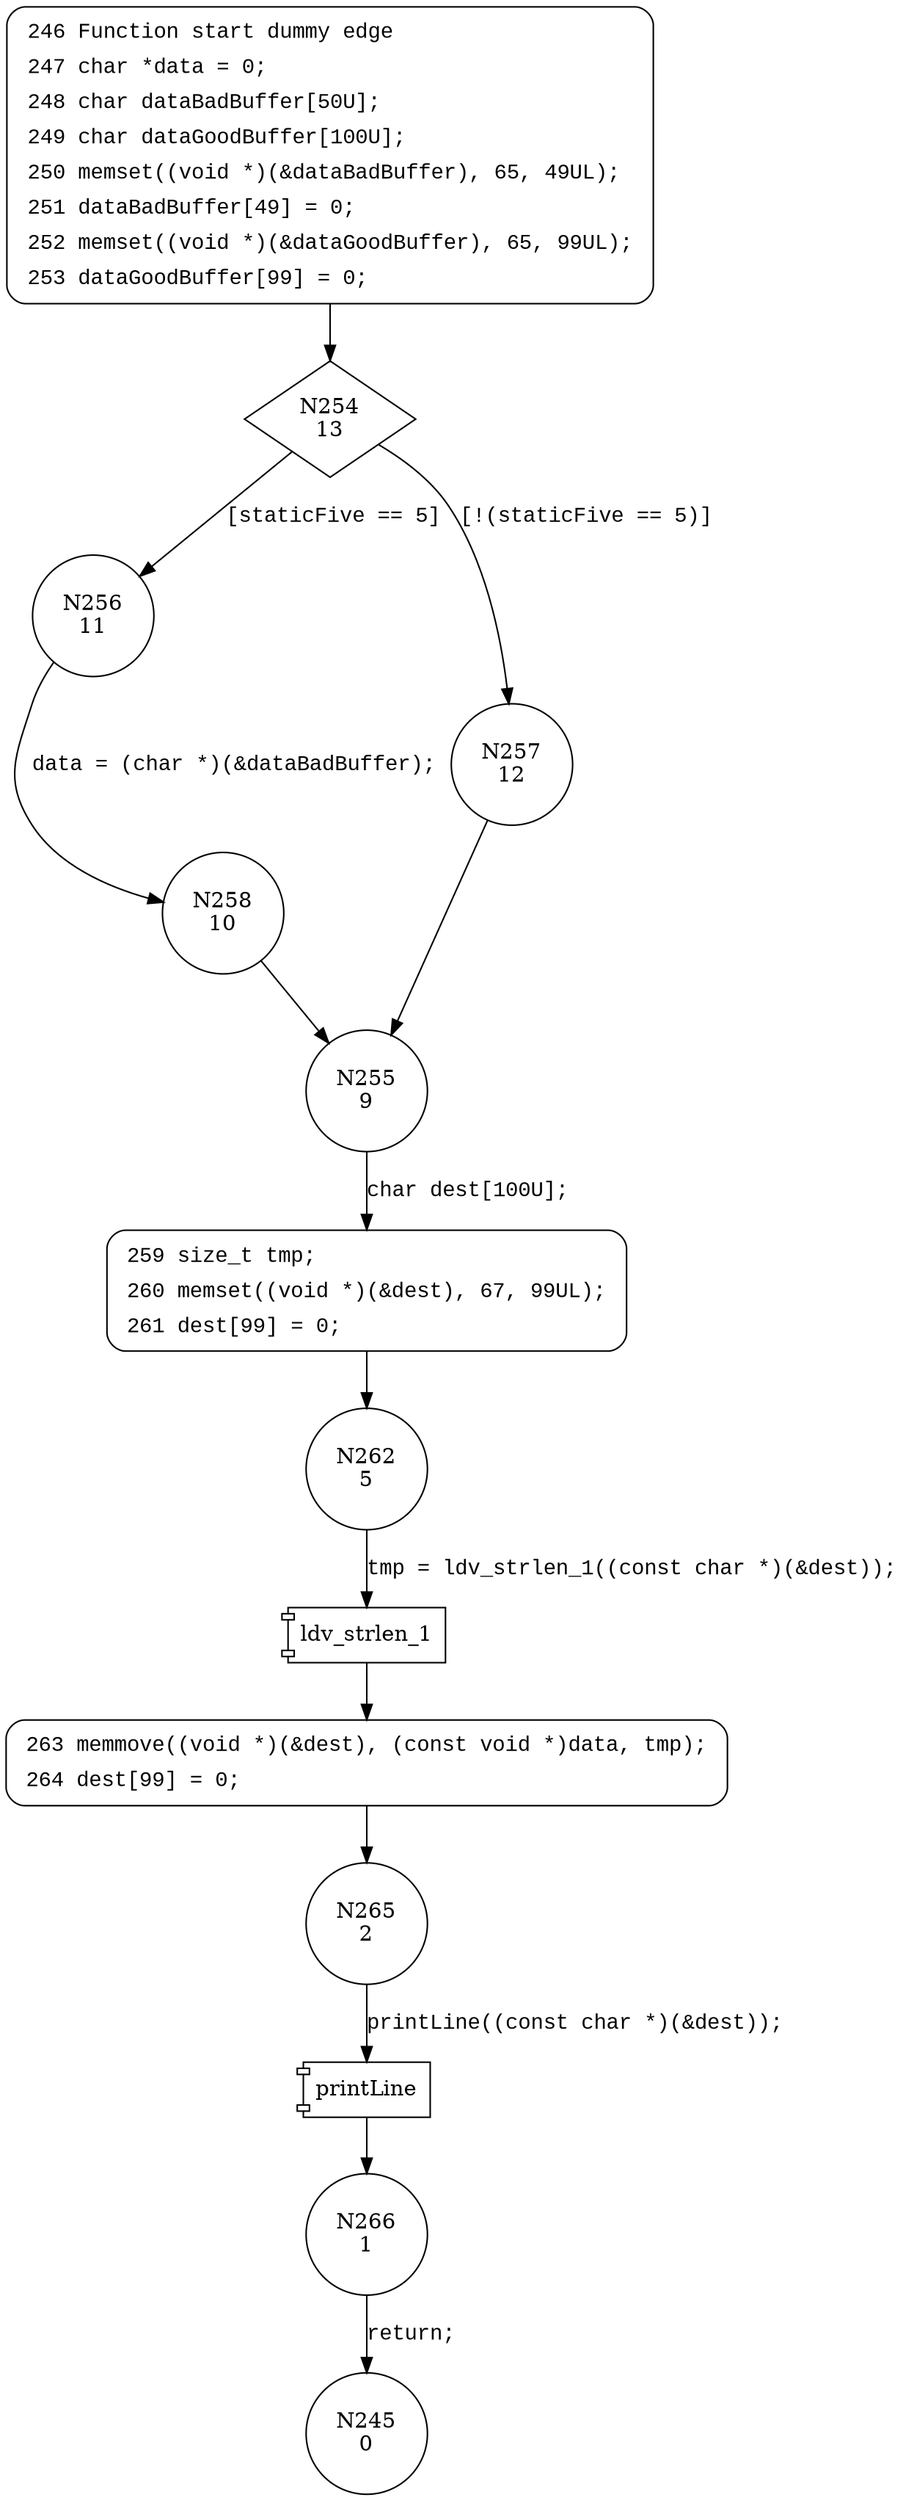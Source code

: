 digraph CWE126_Buffer_Overread__char_declare_memmove_07_bad {
254 [shape="diamond" label="N254\n13"]
256 [shape="circle" label="N256\n11"]
257 [shape="circle" label="N257\n12"]
255 [shape="circle" label="N255\n9"]
259 [shape="circle" label="N259\n8"]
262 [shape="circle" label="N262\n5"]
263 [shape="circle" label="N263\n4"]
265 [shape="circle" label="N265\n2"]
266 [shape="circle" label="N266\n1"]
258 [shape="circle" label="N258\n10"]
245 [shape="circle" label="N245\n0"]
246 [style="filled,bold" penwidth="1" fillcolor="white" fontname="Courier New" shape="Mrecord" label=<<table border="0" cellborder="0" cellpadding="3" bgcolor="white"><tr><td align="right">246</td><td align="left">Function start dummy edge</td></tr><tr><td align="right">247</td><td align="left">char *data = 0;</td></tr><tr><td align="right">248</td><td align="left">char dataBadBuffer[50U];</td></tr><tr><td align="right">249</td><td align="left">char dataGoodBuffer[100U];</td></tr><tr><td align="right">250</td><td align="left">memset((void *)(&amp;dataBadBuffer), 65, 49UL);</td></tr><tr><td align="right">251</td><td align="left">dataBadBuffer[49] = 0;</td></tr><tr><td align="right">252</td><td align="left">memset((void *)(&amp;dataGoodBuffer), 65, 99UL);</td></tr><tr><td align="right">253</td><td align="left">dataGoodBuffer[99] = 0;</td></tr></table>>]
246 -> 254[label=""]
259 [style="filled,bold" penwidth="1" fillcolor="white" fontname="Courier New" shape="Mrecord" label=<<table border="0" cellborder="0" cellpadding="3" bgcolor="white"><tr><td align="right">259</td><td align="left">size_t tmp;</td></tr><tr><td align="right">260</td><td align="left">memset((void *)(&amp;dest), 67, 99UL);</td></tr><tr><td align="right">261</td><td align="left">dest[99] = 0;</td></tr></table>>]
259 -> 262[label=""]
263 [style="filled,bold" penwidth="1" fillcolor="white" fontname="Courier New" shape="Mrecord" label=<<table border="0" cellborder="0" cellpadding="3" bgcolor="white"><tr><td align="right">263</td><td align="left">memmove((void *)(&amp;dest), (const void *)data, tmp);</td></tr><tr><td align="right">264</td><td align="left">dest[99] = 0;</td></tr></table>>]
263 -> 265[label=""]
254 -> 256 [label="[staticFive == 5]" fontname="Courier New"]
254 -> 257 [label="[!(staticFive == 5)]" fontname="Courier New"]
255 -> 259 [label="char dest[100U];" fontname="Courier New"]
100024 [shape="component" label="ldv_strlen_1"]
262 -> 100024 [label="tmp = ldv_strlen_1((const char *)(&dest));" fontname="Courier New"]
100024 -> 263 [label="" fontname="Courier New"]
100025 [shape="component" label="printLine"]
265 -> 100025 [label="printLine((const char *)(&dest));" fontname="Courier New"]
100025 -> 266 [label="" fontname="Courier New"]
256 -> 258 [label="data = (char *)(&dataBadBuffer);" fontname="Courier New"]
257 -> 255 [label="" fontname="Courier New"]
266 -> 245 [label="return;" fontname="Courier New"]
258 -> 255 [label="" fontname="Courier New"]
}